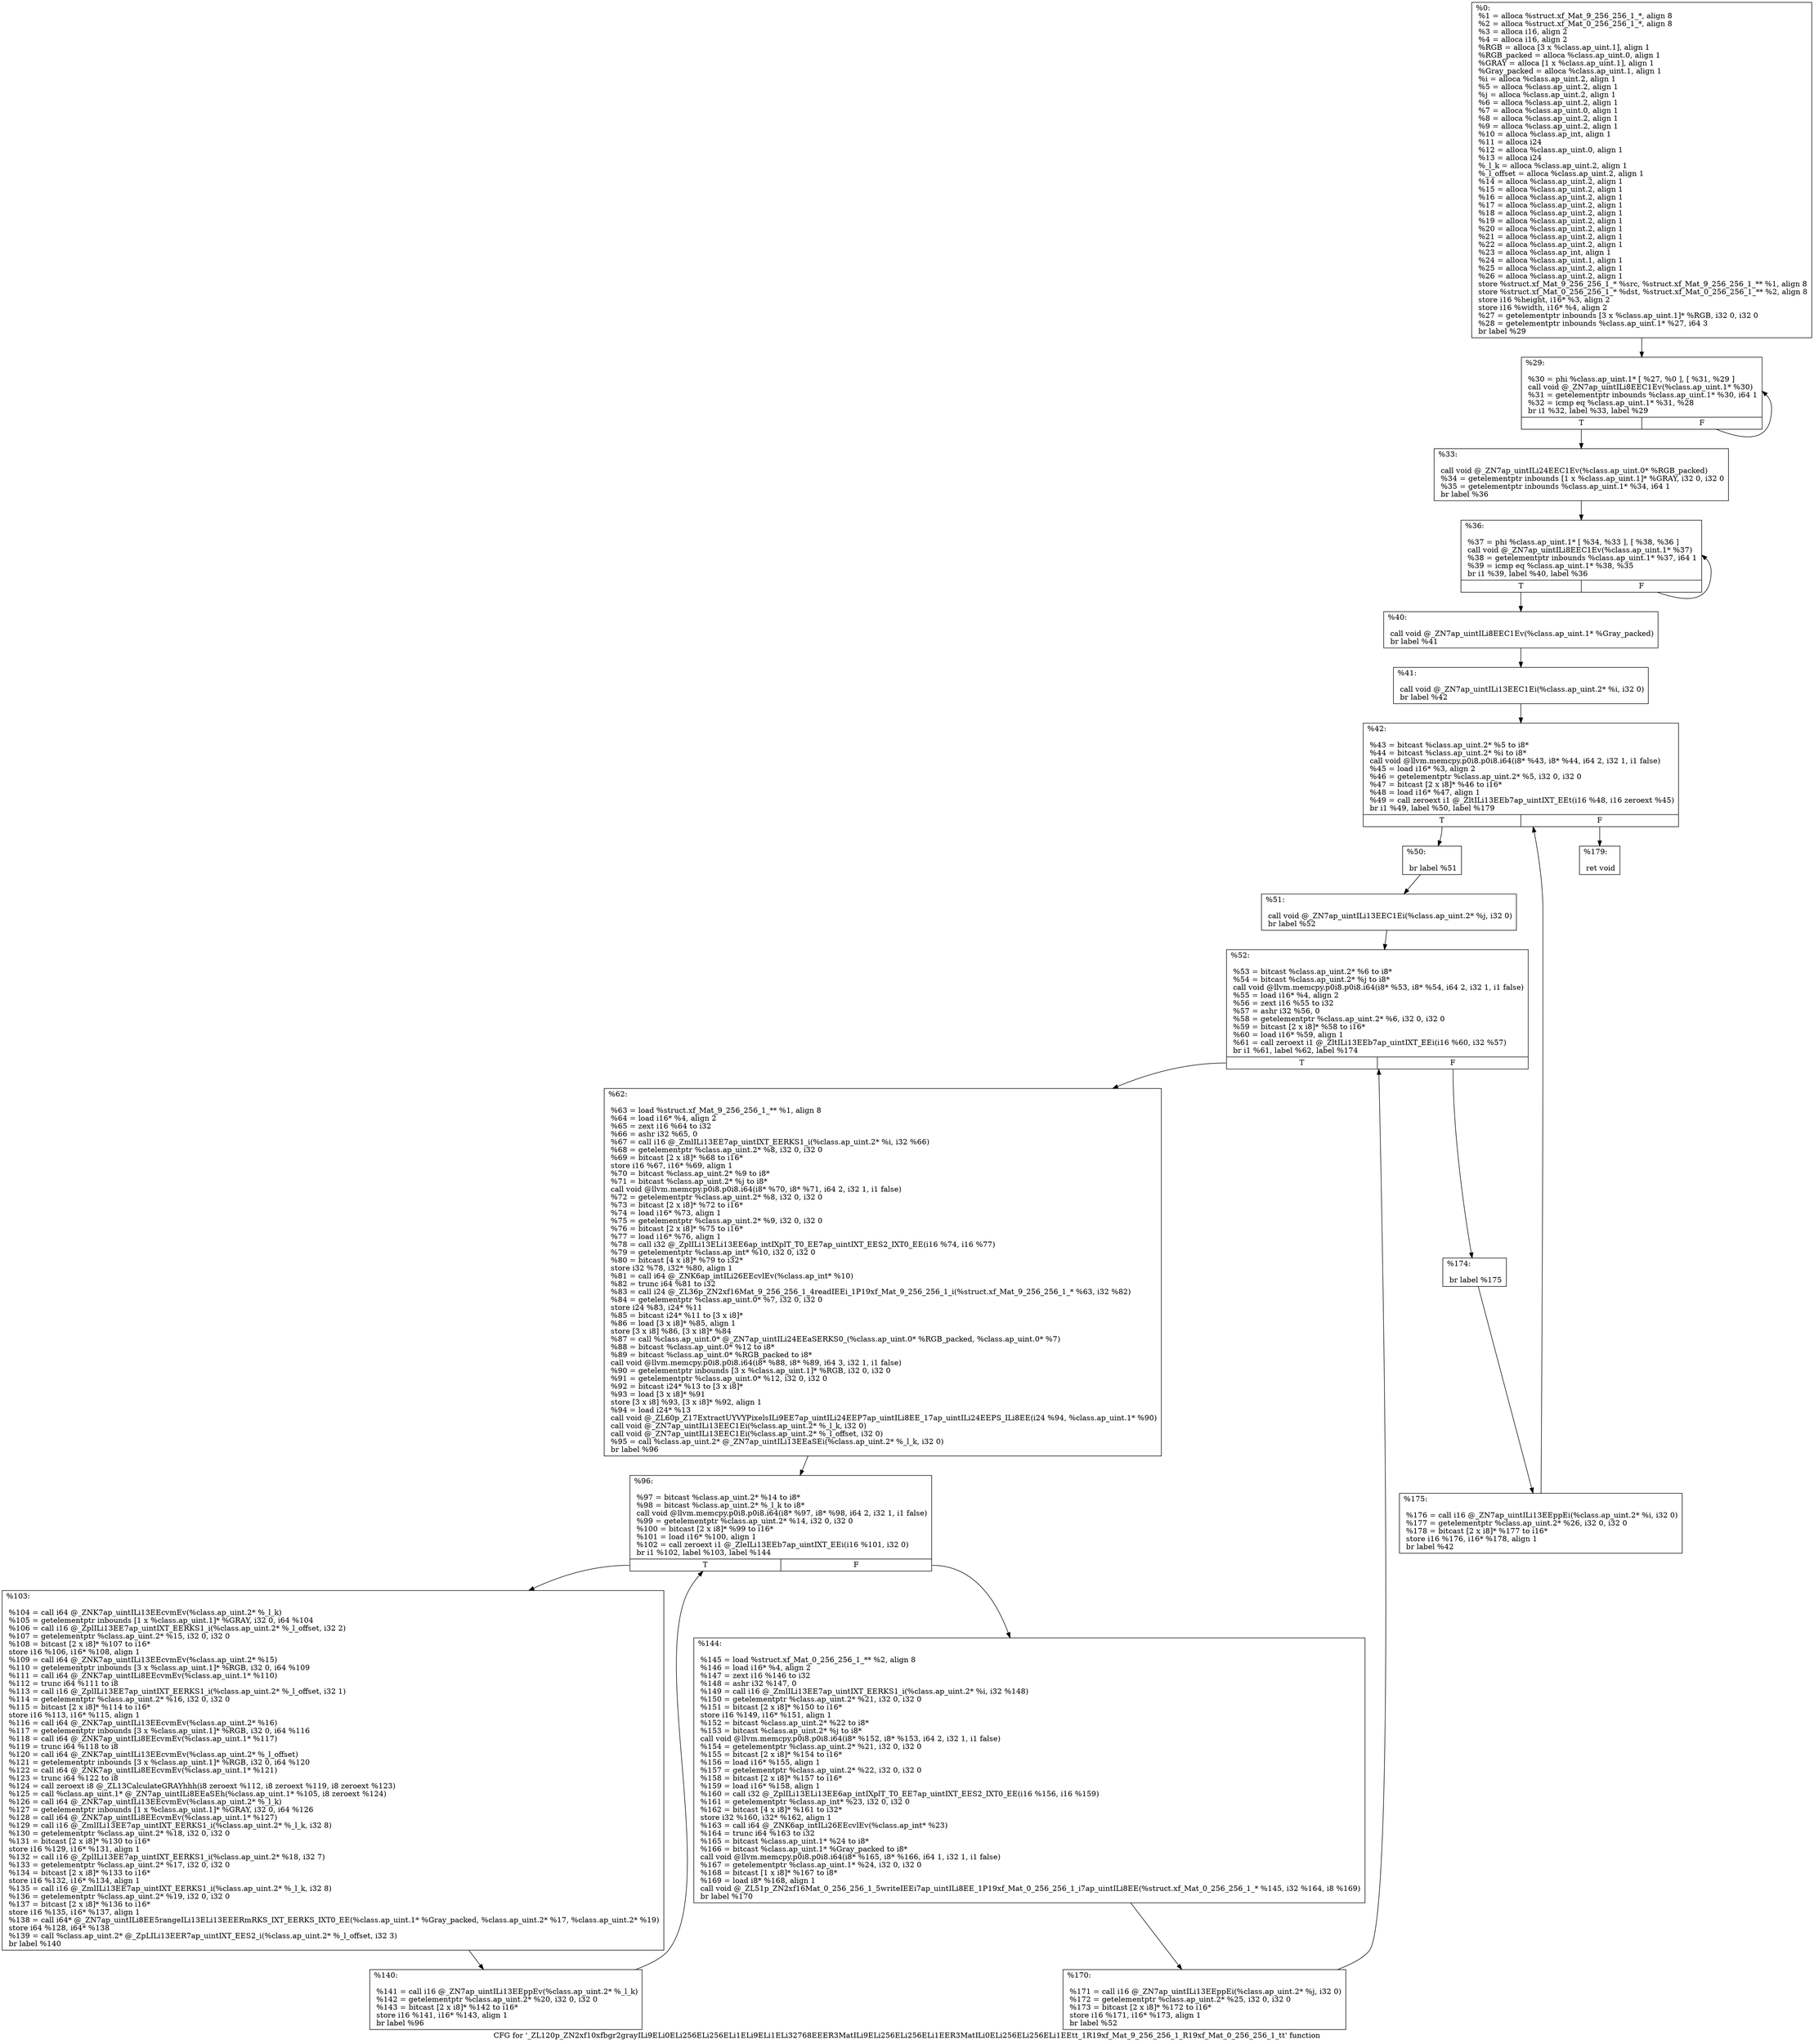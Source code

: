 digraph "CFG for '_ZL120p_ZN2xf10xfbgr2grayILi9ELi0ELi256ELi256ELi1ELi9ELi1ELi32768EEER3MatILi9ELi256ELi256ELi1EER3MatILi0ELi256ELi256ELi1EEtt_1R19xf_Mat_9_256_256_1_R19xf_Mat_0_256_256_1_tt' function" {
	label="CFG for '_ZL120p_ZN2xf10xfbgr2grayILi9ELi0ELi256ELi256ELi1ELi9ELi1ELi32768EEER3MatILi9ELi256ELi256ELi1EER3MatILi0ELi256ELi256ELi1EEtt_1R19xf_Mat_9_256_256_1_R19xf_Mat_0_256_256_1_tt' function";

	Node0x15ee830 [shape=record,label="{%0:\l  %1 = alloca %struct.xf_Mat_9_256_256_1_*, align 8\l  %2 = alloca %struct.xf_Mat_0_256_256_1_*, align 8\l  %3 = alloca i16, align 2\l  %4 = alloca i16, align 2\l  %RGB = alloca [3 x %class.ap_uint.1], align 1\l  %RGB_packed = alloca %class.ap_uint.0, align 1\l  %GRAY = alloca [1 x %class.ap_uint.1], align 1\l  %Gray_packed = alloca %class.ap_uint.1, align 1\l  %i = alloca %class.ap_uint.2, align 1\l  %5 = alloca %class.ap_uint.2, align 1\l  %j = alloca %class.ap_uint.2, align 1\l  %6 = alloca %class.ap_uint.2, align 1\l  %7 = alloca %class.ap_uint.0, align 1\l  %8 = alloca %class.ap_uint.2, align 1\l  %9 = alloca %class.ap_uint.2, align 1\l  %10 = alloca %class.ap_int, align 1\l  %11 = alloca i24\l  %12 = alloca %class.ap_uint.0, align 1\l  %13 = alloca i24\l  %_l_k = alloca %class.ap_uint.2, align 1\l  %_l_offset = alloca %class.ap_uint.2, align 1\l  %14 = alloca %class.ap_uint.2, align 1\l  %15 = alloca %class.ap_uint.2, align 1\l  %16 = alloca %class.ap_uint.2, align 1\l  %17 = alloca %class.ap_uint.2, align 1\l  %18 = alloca %class.ap_uint.2, align 1\l  %19 = alloca %class.ap_uint.2, align 1\l  %20 = alloca %class.ap_uint.2, align 1\l  %21 = alloca %class.ap_uint.2, align 1\l  %22 = alloca %class.ap_uint.2, align 1\l  %23 = alloca %class.ap_int, align 1\l  %24 = alloca %class.ap_uint.1, align 1\l  %25 = alloca %class.ap_uint.2, align 1\l  %26 = alloca %class.ap_uint.2, align 1\l  store %struct.xf_Mat_9_256_256_1_* %src, %struct.xf_Mat_9_256_256_1_** %1, align 8\l  store %struct.xf_Mat_0_256_256_1_* %dst, %struct.xf_Mat_0_256_256_1_** %2, align 8\l  store i16 %height, i16* %3, align 2\l  store i16 %width, i16* %4, align 2\l  %27 = getelementptr inbounds [3 x %class.ap_uint.1]* %RGB, i32 0, i32 0\l  %28 = getelementptr inbounds %class.ap_uint.1* %27, i64 3\l  br label %29\l}"];
	Node0x15ee830 -> Node0x15f25a0;
	Node0x15f25a0 [shape=record,label="{%29:\l\l  %30 = phi %class.ap_uint.1* [ %27, %0 ], [ %31, %29 ]\l  call void @_ZN7ap_uintILi8EEC1Ev(%class.ap_uint.1* %30)\l  %31 = getelementptr inbounds %class.ap_uint.1* %30, i64 1\l  %32 = icmp eq %class.ap_uint.1* %31, %28\l  br i1 %32, label %33, label %29\l|{<s0>T|<s1>F}}"];
	Node0x15f25a0:s0 -> Node0x15f7600;
	Node0x15f25a0:s1 -> Node0x15f25a0;
	Node0x15f7600 [shape=record,label="{%33:\l\l  call void @_ZN7ap_uintILi24EEC1Ev(%class.ap_uint.0* %RGB_packed)\l  %34 = getelementptr inbounds [1 x %class.ap_uint.1]* %GRAY, i32 0, i32 0\l  %35 = getelementptr inbounds %class.ap_uint.1* %34, i64 1\l  br label %36\l}"];
	Node0x15f7600 -> Node0x15f79b0;
	Node0x15f79b0 [shape=record,label="{%36:\l\l  %37 = phi %class.ap_uint.1* [ %34, %33 ], [ %38, %36 ]\l  call void @_ZN7ap_uintILi8EEC1Ev(%class.ap_uint.1* %37)\l  %38 = getelementptr inbounds %class.ap_uint.1* %37, i64 1\l  %39 = icmp eq %class.ap_uint.1* %38, %35\l  br i1 %39, label %40, label %36\l|{<s0>T|<s1>F}}"];
	Node0x15f79b0:s0 -> Node0x15f7d10;
	Node0x15f79b0:s1 -> Node0x15f79b0;
	Node0x15f7d10 [shape=record,label="{%40:\l\l  call void @_ZN7ap_uintILi8EEC1Ev(%class.ap_uint.1* %Gray_packed)\l  br label %41\l}"];
	Node0x15f7d10 -> Node0x15f7ec0;
	Node0x15f7ec0 [shape=record,label="{%41:\l\l  call void @_ZN7ap_uintILi13EEC1Ei(%class.ap_uint.2* %i, i32 0)\l  br label %42\l}"];
	Node0x15f7ec0 -> Node0x15f8160;
	Node0x15f8160 [shape=record,label="{%42:\l\l  %43 = bitcast %class.ap_uint.2* %5 to i8*\l  %44 = bitcast %class.ap_uint.2* %i to i8*\l  call void @llvm.memcpy.p0i8.p0i8.i64(i8* %43, i8* %44, i64 2, i32 1, i1 false)\l  %45 = load i16* %3, align 2\l  %46 = getelementptr %class.ap_uint.2* %5, i32 0, i32 0\l  %47 = bitcast [2 x i8]* %46 to i16*\l  %48 = load i16* %47, align 1\l  %49 = call zeroext i1 @_ZltILi13EEb7ap_uintIXT_EEt(i16 %48, i16 zeroext %45)\l  br i1 %49, label %50, label %179\l|{<s0>T|<s1>F}}"];
	Node0x15f8160:s0 -> Node0x15f8870;
	Node0x15f8160:s1 -> Node0x15f88d0;
	Node0x15f8870 [shape=record,label="{%50:\l\l  br label %51\l}"];
	Node0x15f8870 -> Node0x15f89e0;
	Node0x15f89e0 [shape=record,label="{%51:\l\l  call void @_ZN7ap_uintILi13EEC1Ei(%class.ap_uint.2* %j, i32 0)\l  br label %52\l}"];
	Node0x15f89e0 -> Node0x15f8ba0;
	Node0x15f8ba0 [shape=record,label="{%52:\l\l  %53 = bitcast %class.ap_uint.2* %6 to i8*\l  %54 = bitcast %class.ap_uint.2* %j to i8*\l  call void @llvm.memcpy.p0i8.p0i8.i64(i8* %53, i8* %54, i64 2, i32 1, i1 false)\l  %55 = load i16* %4, align 2\l  %56 = zext i16 %55 to i32\l  %57 = ashr i32 %56, 0\l  %58 = getelementptr %class.ap_uint.2* %6, i32 0, i32 0\l  %59 = bitcast [2 x i8]* %58 to i16*\l  %60 = load i16* %59, align 1\l  %61 = call zeroext i1 @_ZltILi13EEb7ap_uintIXT_EEi(i16 %60, i32 %57)\l  br i1 %61, label %62, label %174\l|{<s0>T|<s1>F}}"];
	Node0x15f8ba0:s0 -> Node0x15f9370;
	Node0x15f8ba0:s1 -> Node0x15f93d0;
	Node0x15f9370 [shape=record,label="{%62:\l\l  %63 = load %struct.xf_Mat_9_256_256_1_** %1, align 8\l  %64 = load i16* %4, align 2\l  %65 = zext i16 %64 to i32\l  %66 = ashr i32 %65, 0\l  %67 = call i16 @_ZmlILi13EE7ap_uintIXT_EERKS1_i(%class.ap_uint.2* %i, i32 %66)\l  %68 = getelementptr %class.ap_uint.2* %8, i32 0, i32 0\l  %69 = bitcast [2 x i8]* %68 to i16*\l  store i16 %67, i16* %69, align 1\l  %70 = bitcast %class.ap_uint.2* %9 to i8*\l  %71 = bitcast %class.ap_uint.2* %j to i8*\l  call void @llvm.memcpy.p0i8.p0i8.i64(i8* %70, i8* %71, i64 2, i32 1, i1 false)\l  %72 = getelementptr %class.ap_uint.2* %8, i32 0, i32 0\l  %73 = bitcast [2 x i8]* %72 to i16*\l  %74 = load i16* %73, align 1\l  %75 = getelementptr %class.ap_uint.2* %9, i32 0, i32 0\l  %76 = bitcast [2 x i8]* %75 to i16*\l  %77 = load i16* %76, align 1\l  %78 = call i32 @_ZplILi13ELi13EE6ap_intIXplT_T0_EE7ap_uintIXT_EES2_IXT0_EE(i16 %74, i16 %77)\l  %79 = getelementptr %class.ap_int* %10, i32 0, i32 0\l  %80 = bitcast [4 x i8]* %79 to i32*\l  store i32 %78, i32* %80, align 1\l  %81 = call i64 @_ZNK6ap_intILi26EEcvlEv(%class.ap_int* %10)\l  %82 = trunc i64 %81 to i32\l  %83 = call i24 @_ZL36p_ZN2xf16Mat_9_256_256_1_4readIEEi_1P19xf_Mat_9_256_256_1_i(%struct.xf_Mat_9_256_256_1_* %63, i32 %82)\l  %84 = getelementptr %class.ap_uint.0* %7, i32 0, i32 0\l  store i24 %83, i24* %11\l  %85 = bitcast i24* %11 to [3 x i8]*\l  %86 = load [3 x i8]* %85, align 1\l  store [3 x i8] %86, [3 x i8]* %84\l  %87 = call %class.ap_uint.0* @_ZN7ap_uintILi24EEaSERKS0_(%class.ap_uint.0* %RGB_packed, %class.ap_uint.0* %7)\l  %88 = bitcast %class.ap_uint.0* %12 to i8*\l  %89 = bitcast %class.ap_uint.0* %RGB_packed to i8*\l  call void @llvm.memcpy.p0i8.p0i8.i64(i8* %88, i8* %89, i64 3, i32 1, i1 false)\l  %90 = getelementptr inbounds [3 x %class.ap_uint.1]* %RGB, i32 0, i32 0\l  %91 = getelementptr %class.ap_uint.0* %12, i32 0, i32 0\l  %92 = bitcast i24* %13 to [3 x i8]*\l  %93 = load [3 x i8]* %91\l  store [3 x i8] %93, [3 x i8]* %92, align 1\l  %94 = load i24* %13\l  call void @_ZL60p_Z17ExtractUYVYPixelsILi9EE7ap_uintILi24EEP7ap_uintILi8EE_17ap_uintILi24EEPS_ILi8EE(i24 %94, %class.ap_uint.1* %90)\l  call void @_ZN7ap_uintILi13EEC1Ei(%class.ap_uint.2* %_l_k, i32 0)\l  call void @_ZN7ap_uintILi13EEC1Ei(%class.ap_uint.2* %_l_offset, i32 0)\l  %95 = call %class.ap_uint.2* @_ZN7ap_uintILi13EEaSEi(%class.ap_uint.2* %_l_k, i32 0)\l  br label %96\l}"];
	Node0x15f9370 -> Node0x15fbef0;
	Node0x15fbef0 [shape=record,label="{%96:\l\l  %97 = bitcast %class.ap_uint.2* %14 to i8*\l  %98 = bitcast %class.ap_uint.2* %_l_k to i8*\l  call void @llvm.memcpy.p0i8.p0i8.i64(i8* %97, i8* %98, i64 2, i32 1, i1 false)\l  %99 = getelementptr %class.ap_uint.2* %14, i32 0, i32 0\l  %100 = bitcast [2 x i8]* %99 to i16*\l  %101 = load i16* %100, align 1\l  %102 = call zeroext i1 @_ZleILi13EEb7ap_uintIXT_EEi(i16 %101, i32 0)\l  br i1 %102, label %103, label %144\l|{<s0>T|<s1>F}}"];
	Node0x15fbef0:s0 -> Node0x15fc580;
	Node0x15fbef0:s1 -> Node0x15fc620;
	Node0x15fc580 [shape=record,label="{%103:\l\l  %104 = call i64 @_ZNK7ap_uintILi13EEcvmEv(%class.ap_uint.2* %_l_k)\l  %105 = getelementptr inbounds [1 x %class.ap_uint.1]* %GRAY, i32 0, i64 %104\l  %106 = call i16 @_ZplILi13EE7ap_uintIXT_EERKS1_i(%class.ap_uint.2* %_l_offset, i32 2)\l  %107 = getelementptr %class.ap_uint.2* %15, i32 0, i32 0\l  %108 = bitcast [2 x i8]* %107 to i16*\l  store i16 %106, i16* %108, align 1\l  %109 = call i64 @_ZNK7ap_uintILi13EEcvmEv(%class.ap_uint.2* %15)\l  %110 = getelementptr inbounds [3 x %class.ap_uint.1]* %RGB, i32 0, i64 %109\l  %111 = call i64 @_ZNK7ap_uintILi8EEcvmEv(%class.ap_uint.1* %110)\l  %112 = trunc i64 %111 to i8\l  %113 = call i16 @_ZplILi13EE7ap_uintIXT_EERKS1_i(%class.ap_uint.2* %_l_offset, i32 1)\l  %114 = getelementptr %class.ap_uint.2* %16, i32 0, i32 0\l  %115 = bitcast [2 x i8]* %114 to i16*\l  store i16 %113, i16* %115, align 1\l  %116 = call i64 @_ZNK7ap_uintILi13EEcvmEv(%class.ap_uint.2* %16)\l  %117 = getelementptr inbounds [3 x %class.ap_uint.1]* %RGB, i32 0, i64 %116\l  %118 = call i64 @_ZNK7ap_uintILi8EEcvmEv(%class.ap_uint.1* %117)\l  %119 = trunc i64 %118 to i8\l  %120 = call i64 @_ZNK7ap_uintILi13EEcvmEv(%class.ap_uint.2* %_l_offset)\l  %121 = getelementptr inbounds [3 x %class.ap_uint.1]* %RGB, i32 0, i64 %120\l  %122 = call i64 @_ZNK7ap_uintILi8EEcvmEv(%class.ap_uint.1* %121)\l  %123 = trunc i64 %122 to i8\l  %124 = call zeroext i8 @_ZL13CalculateGRAYhhh(i8 zeroext %112, i8 zeroext %119, i8 zeroext %123)\l  %125 = call %class.ap_uint.1* @_ZN7ap_uintILi8EEaSEh(%class.ap_uint.1* %105, i8 zeroext %124)\l  %126 = call i64 @_ZNK7ap_uintILi13EEcvmEv(%class.ap_uint.2* %_l_k)\l  %127 = getelementptr inbounds [1 x %class.ap_uint.1]* %GRAY, i32 0, i64 %126\l  %128 = call i64 @_ZNK7ap_uintILi8EEcvmEv(%class.ap_uint.1* %127)\l  %129 = call i16 @_ZmlILi13EE7ap_uintIXT_EERKS1_i(%class.ap_uint.2* %_l_k, i32 8)\l  %130 = getelementptr %class.ap_uint.2* %18, i32 0, i32 0\l  %131 = bitcast [2 x i8]* %130 to i16*\l  store i16 %129, i16* %131, align 1\l  %132 = call i16 @_ZplILi13EE7ap_uintIXT_EERKS1_i(%class.ap_uint.2* %18, i32 7)\l  %133 = getelementptr %class.ap_uint.2* %17, i32 0, i32 0\l  %134 = bitcast [2 x i8]* %133 to i16*\l  store i16 %132, i16* %134, align 1\l  %135 = call i16 @_ZmlILi13EE7ap_uintIXT_EERKS1_i(%class.ap_uint.2* %_l_k, i32 8)\l  %136 = getelementptr %class.ap_uint.2* %19, i32 0, i32 0\l  %137 = bitcast [2 x i8]* %136 to i16*\l  store i16 %135, i16* %137, align 1\l  %138 = call i64* @_ZN7ap_uintILi8EE5rangeILi13ELi13EEERmRKS_IXT_EERKS_IXT0_EE(%class.ap_uint.1* %Gray_packed, %class.ap_uint.2* %17, %class.ap_uint.2* %19)\l  store i64 %128, i64* %138\l  %139 = call %class.ap_uint.2* @_ZpLILi13EER7ap_uintIXT_EES2_i(%class.ap_uint.2* %_l_offset, i32 3)\l  br label %140\l}"];
	Node0x15fc580 -> Node0x15ff2f0;
	Node0x15ff2f0 [shape=record,label="{%140:\l\l  %141 = call i16 @_ZN7ap_uintILi13EEppEv(%class.ap_uint.2* %_l_k)\l  %142 = getelementptr %class.ap_uint.2* %20, i32 0, i32 0\l  %143 = bitcast [2 x i8]* %142 to i16*\l  store i16 %141, i16* %143, align 1\l  br label %96\l}"];
	Node0x15ff2f0 -> Node0x15fbef0;
	Node0x15fc620 [shape=record,label="{%144:\l\l  %145 = load %struct.xf_Mat_0_256_256_1_** %2, align 8\l  %146 = load i16* %4, align 2\l  %147 = zext i16 %146 to i32\l  %148 = ashr i32 %147, 0\l  %149 = call i16 @_ZmlILi13EE7ap_uintIXT_EERKS1_i(%class.ap_uint.2* %i, i32 %148)\l  %150 = getelementptr %class.ap_uint.2* %21, i32 0, i32 0\l  %151 = bitcast [2 x i8]* %150 to i16*\l  store i16 %149, i16* %151, align 1\l  %152 = bitcast %class.ap_uint.2* %22 to i8*\l  %153 = bitcast %class.ap_uint.2* %j to i8*\l  call void @llvm.memcpy.p0i8.p0i8.i64(i8* %152, i8* %153, i64 2, i32 1, i1 false)\l  %154 = getelementptr %class.ap_uint.2* %21, i32 0, i32 0\l  %155 = bitcast [2 x i8]* %154 to i16*\l  %156 = load i16* %155, align 1\l  %157 = getelementptr %class.ap_uint.2* %22, i32 0, i32 0\l  %158 = bitcast [2 x i8]* %157 to i16*\l  %159 = load i16* %158, align 1\l  %160 = call i32 @_ZplILi13ELi13EE6ap_intIXplT_T0_EE7ap_uintIXT_EES2_IXT0_EE(i16 %156, i16 %159)\l  %161 = getelementptr %class.ap_int* %23, i32 0, i32 0\l  %162 = bitcast [4 x i8]* %161 to i32*\l  store i32 %160, i32* %162, align 1\l  %163 = call i64 @_ZNK6ap_intILi26EEcvlEv(%class.ap_int* %23)\l  %164 = trunc i64 %163 to i32\l  %165 = bitcast %class.ap_uint.1* %24 to i8*\l  %166 = bitcast %class.ap_uint.1* %Gray_packed to i8*\l  call void @llvm.memcpy.p0i8.p0i8.i64(i8* %165, i8* %166, i64 1, i32 1, i1 false)\l  %167 = getelementptr %class.ap_uint.1* %24, i32 0, i32 0\l  %168 = bitcast [1 x i8]* %167 to i8*\l  %169 = load i8* %168, align 1\l  call void @_ZL51p_ZN2xf16Mat_0_256_256_1_5writeIEEi7ap_uintILi8EE_1P19xf_Mat_0_256_256_1_i7ap_uintILi8EE(%struct.xf_Mat_0_256_256_1_* %145, i32 %164, i8 %169)\l  br label %170\l}"];
	Node0x15fc620 -> Node0x15ffa30;
	Node0x15ffa30 [shape=record,label="{%170:\l\l  %171 = call i16 @_ZN7ap_uintILi13EEppEi(%class.ap_uint.2* %j, i32 0)\l  %172 = getelementptr %class.ap_uint.2* %25, i32 0, i32 0\l  %173 = bitcast [2 x i8]* %172 to i16*\l  store i16 %171, i16* %173, align 1\l  br label %52\l}"];
	Node0x15ffa30 -> Node0x15f8ba0;
	Node0x15f93d0 [shape=record,label="{%174:\l\l  br label %175\l}"];
	Node0x15f93d0 -> Node0x1601170;
	Node0x1601170 [shape=record,label="{%175:\l\l  %176 = call i16 @_ZN7ap_uintILi13EEppEi(%class.ap_uint.2* %i, i32 0)\l  %177 = getelementptr %class.ap_uint.2* %26, i32 0, i32 0\l  %178 = bitcast [2 x i8]* %177 to i16*\l  store i16 %176, i16* %178, align 1\l  br label %42\l}"];
	Node0x1601170 -> Node0x15f8160;
	Node0x15f88d0 [shape=record,label="{%179:\l\l  ret void\l}"];
}
